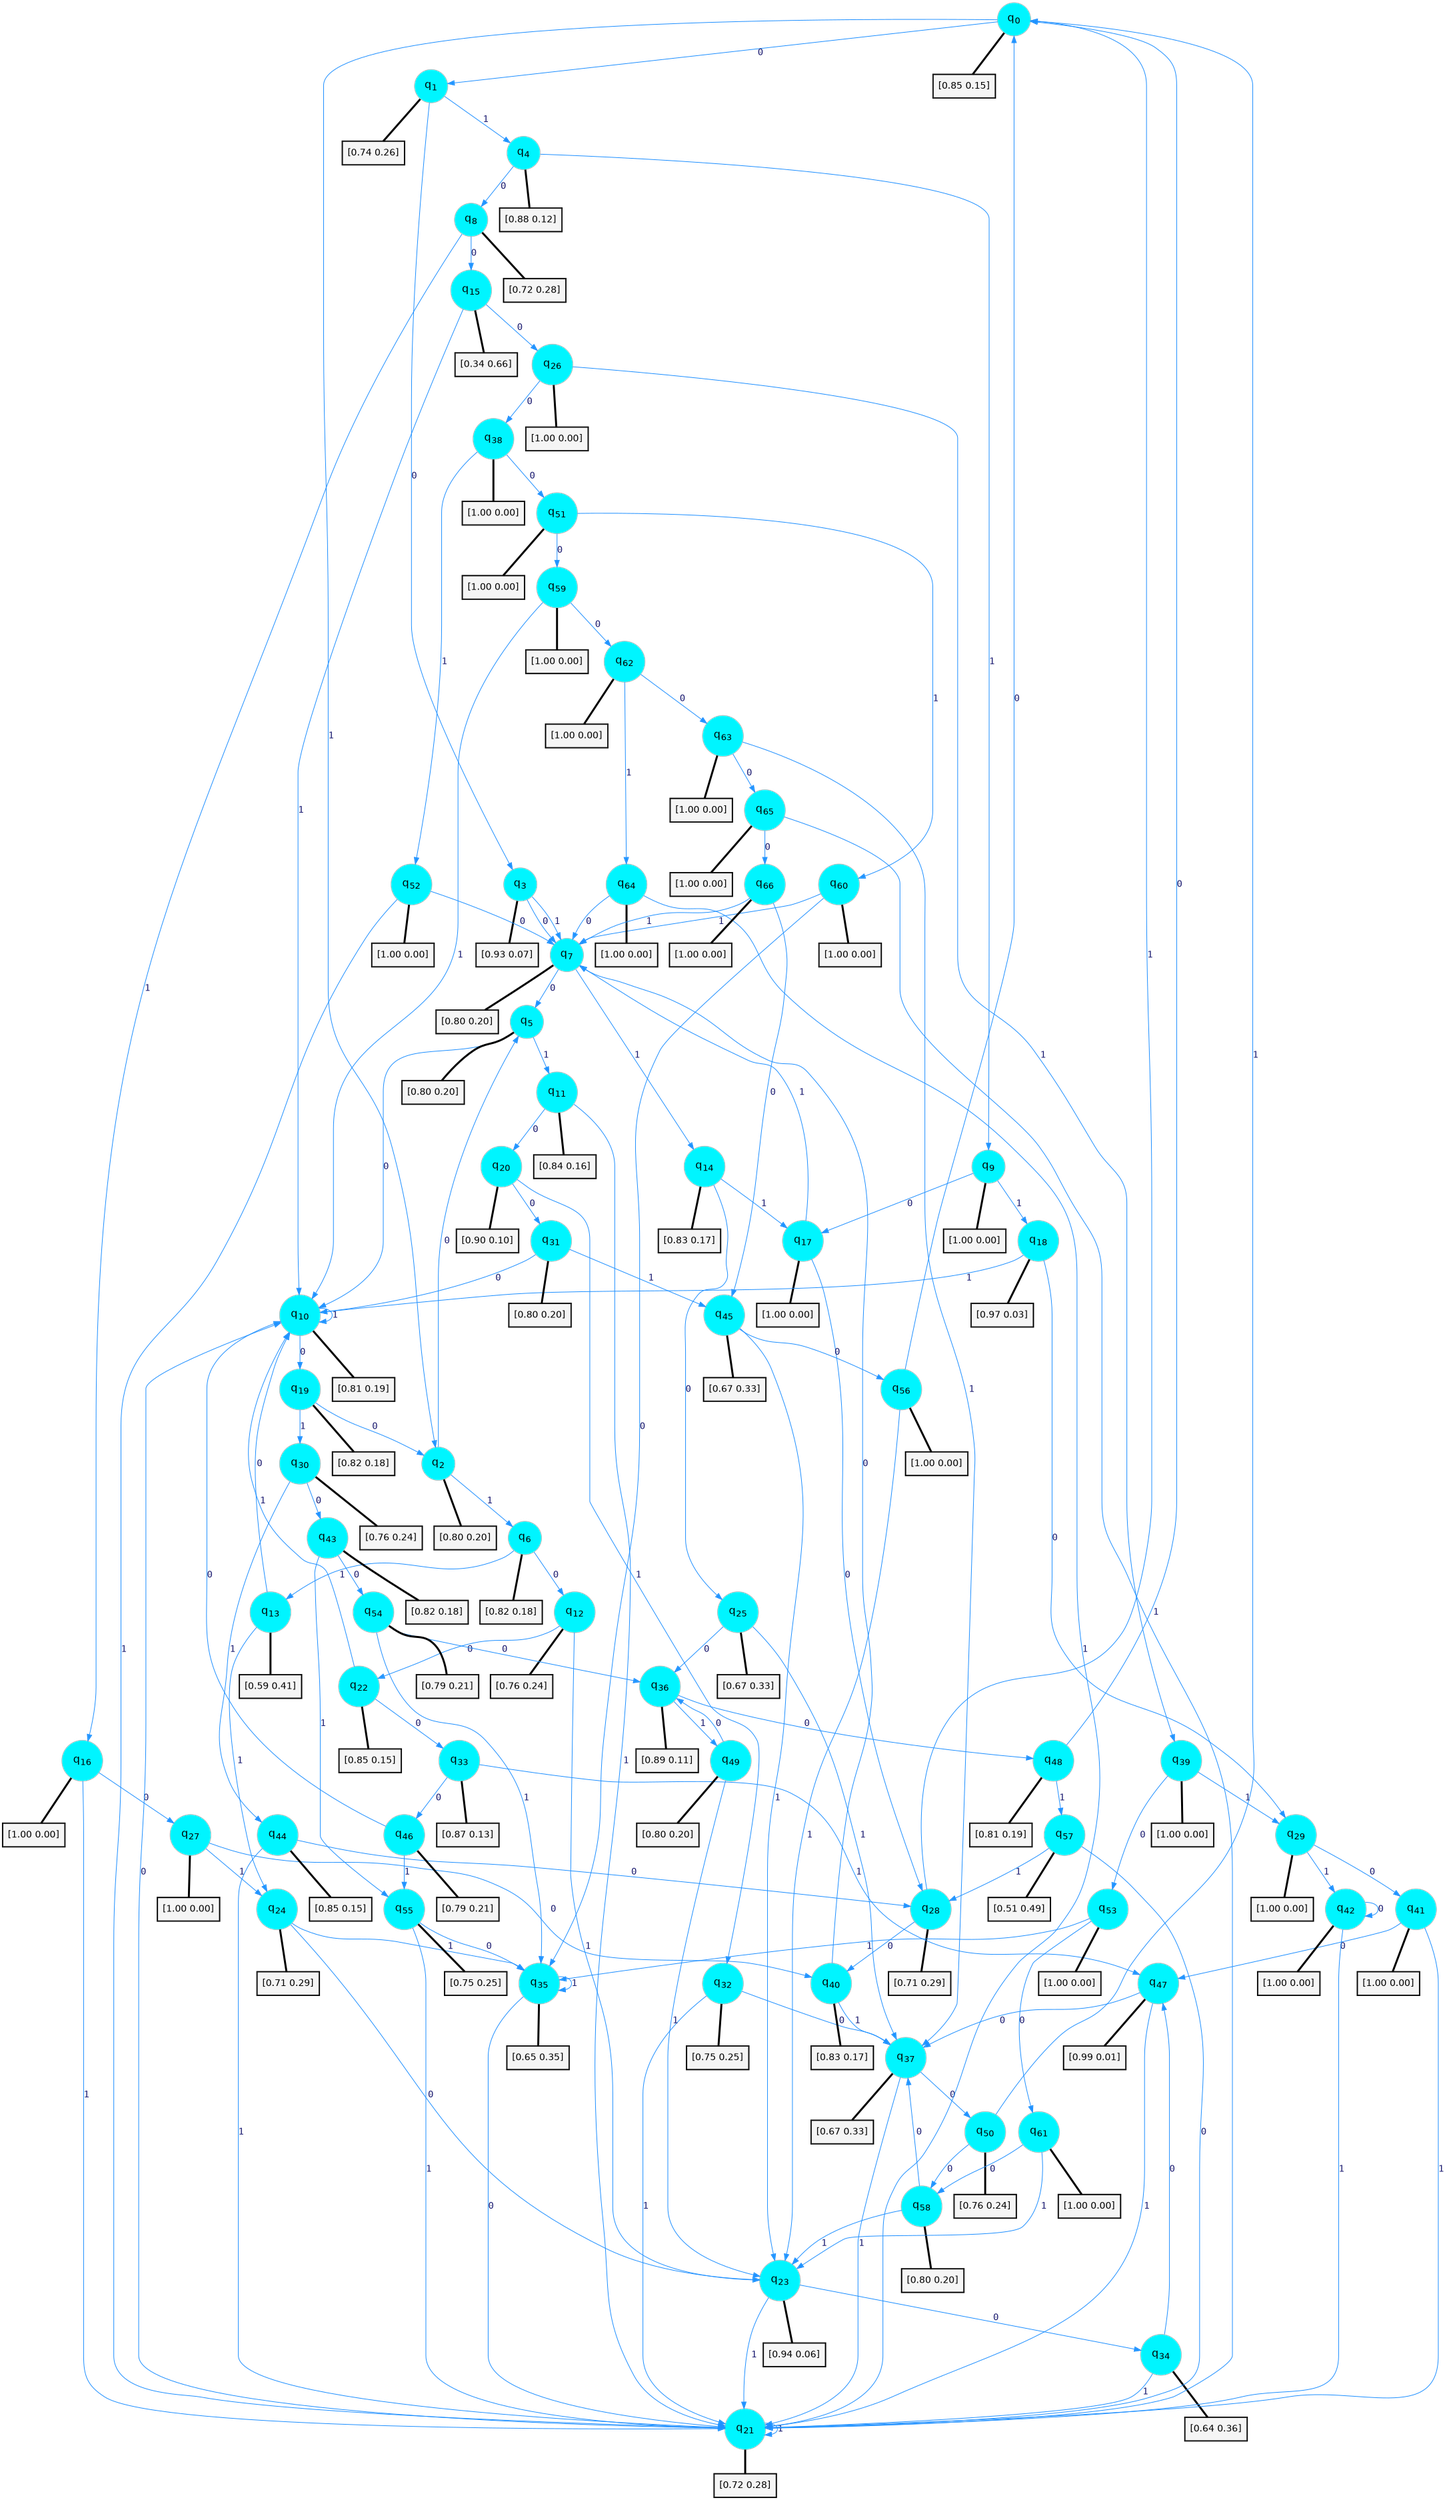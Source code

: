 digraph G {
graph [
bgcolor=transparent, dpi=300, rankdir=TD, size="40,25"];
node [
color=gray, fillcolor=turquoise1, fontcolor=black, fontname=Helvetica, fontsize=16, fontweight=bold, shape=circle, style=filled];
edge [
arrowsize=1, color=dodgerblue1, fontcolor=midnightblue, fontname=courier, fontweight=bold, penwidth=1, style=solid, weight=20];
0[label=<q<SUB>0</SUB>>];
1[label=<q<SUB>1</SUB>>];
2[label=<q<SUB>2</SUB>>];
3[label=<q<SUB>3</SUB>>];
4[label=<q<SUB>4</SUB>>];
5[label=<q<SUB>5</SUB>>];
6[label=<q<SUB>6</SUB>>];
7[label=<q<SUB>7</SUB>>];
8[label=<q<SUB>8</SUB>>];
9[label=<q<SUB>9</SUB>>];
10[label=<q<SUB>10</SUB>>];
11[label=<q<SUB>11</SUB>>];
12[label=<q<SUB>12</SUB>>];
13[label=<q<SUB>13</SUB>>];
14[label=<q<SUB>14</SUB>>];
15[label=<q<SUB>15</SUB>>];
16[label=<q<SUB>16</SUB>>];
17[label=<q<SUB>17</SUB>>];
18[label=<q<SUB>18</SUB>>];
19[label=<q<SUB>19</SUB>>];
20[label=<q<SUB>20</SUB>>];
21[label=<q<SUB>21</SUB>>];
22[label=<q<SUB>22</SUB>>];
23[label=<q<SUB>23</SUB>>];
24[label=<q<SUB>24</SUB>>];
25[label=<q<SUB>25</SUB>>];
26[label=<q<SUB>26</SUB>>];
27[label=<q<SUB>27</SUB>>];
28[label=<q<SUB>28</SUB>>];
29[label=<q<SUB>29</SUB>>];
30[label=<q<SUB>30</SUB>>];
31[label=<q<SUB>31</SUB>>];
32[label=<q<SUB>32</SUB>>];
33[label=<q<SUB>33</SUB>>];
34[label=<q<SUB>34</SUB>>];
35[label=<q<SUB>35</SUB>>];
36[label=<q<SUB>36</SUB>>];
37[label=<q<SUB>37</SUB>>];
38[label=<q<SUB>38</SUB>>];
39[label=<q<SUB>39</SUB>>];
40[label=<q<SUB>40</SUB>>];
41[label=<q<SUB>41</SUB>>];
42[label=<q<SUB>42</SUB>>];
43[label=<q<SUB>43</SUB>>];
44[label=<q<SUB>44</SUB>>];
45[label=<q<SUB>45</SUB>>];
46[label=<q<SUB>46</SUB>>];
47[label=<q<SUB>47</SUB>>];
48[label=<q<SUB>48</SUB>>];
49[label=<q<SUB>49</SUB>>];
50[label=<q<SUB>50</SUB>>];
51[label=<q<SUB>51</SUB>>];
52[label=<q<SUB>52</SUB>>];
53[label=<q<SUB>53</SUB>>];
54[label=<q<SUB>54</SUB>>];
55[label=<q<SUB>55</SUB>>];
56[label=<q<SUB>56</SUB>>];
57[label=<q<SUB>57</SUB>>];
58[label=<q<SUB>58</SUB>>];
59[label=<q<SUB>59</SUB>>];
60[label=<q<SUB>60</SUB>>];
61[label=<q<SUB>61</SUB>>];
62[label=<q<SUB>62</SUB>>];
63[label=<q<SUB>63</SUB>>];
64[label=<q<SUB>64</SUB>>];
65[label=<q<SUB>65</SUB>>];
66[label=<q<SUB>66</SUB>>];
67[label="[0.85 0.15]", shape=box,fontcolor=black, fontname=Helvetica, fontsize=14, penwidth=2, fillcolor=whitesmoke,color=black];
68[label="[0.74 0.26]", shape=box,fontcolor=black, fontname=Helvetica, fontsize=14, penwidth=2, fillcolor=whitesmoke,color=black];
69[label="[0.80 0.20]", shape=box,fontcolor=black, fontname=Helvetica, fontsize=14, penwidth=2, fillcolor=whitesmoke,color=black];
70[label="[0.93 0.07]", shape=box,fontcolor=black, fontname=Helvetica, fontsize=14, penwidth=2, fillcolor=whitesmoke,color=black];
71[label="[0.88 0.12]", shape=box,fontcolor=black, fontname=Helvetica, fontsize=14, penwidth=2, fillcolor=whitesmoke,color=black];
72[label="[0.80 0.20]", shape=box,fontcolor=black, fontname=Helvetica, fontsize=14, penwidth=2, fillcolor=whitesmoke,color=black];
73[label="[0.82 0.18]", shape=box,fontcolor=black, fontname=Helvetica, fontsize=14, penwidth=2, fillcolor=whitesmoke,color=black];
74[label="[0.80 0.20]", shape=box,fontcolor=black, fontname=Helvetica, fontsize=14, penwidth=2, fillcolor=whitesmoke,color=black];
75[label="[0.72 0.28]", shape=box,fontcolor=black, fontname=Helvetica, fontsize=14, penwidth=2, fillcolor=whitesmoke,color=black];
76[label="[1.00 0.00]", shape=box,fontcolor=black, fontname=Helvetica, fontsize=14, penwidth=2, fillcolor=whitesmoke,color=black];
77[label="[0.81 0.19]", shape=box,fontcolor=black, fontname=Helvetica, fontsize=14, penwidth=2, fillcolor=whitesmoke,color=black];
78[label="[0.84 0.16]", shape=box,fontcolor=black, fontname=Helvetica, fontsize=14, penwidth=2, fillcolor=whitesmoke,color=black];
79[label="[0.76 0.24]", shape=box,fontcolor=black, fontname=Helvetica, fontsize=14, penwidth=2, fillcolor=whitesmoke,color=black];
80[label="[0.59 0.41]", shape=box,fontcolor=black, fontname=Helvetica, fontsize=14, penwidth=2, fillcolor=whitesmoke,color=black];
81[label="[0.83 0.17]", shape=box,fontcolor=black, fontname=Helvetica, fontsize=14, penwidth=2, fillcolor=whitesmoke,color=black];
82[label="[0.34 0.66]", shape=box,fontcolor=black, fontname=Helvetica, fontsize=14, penwidth=2, fillcolor=whitesmoke,color=black];
83[label="[1.00 0.00]", shape=box,fontcolor=black, fontname=Helvetica, fontsize=14, penwidth=2, fillcolor=whitesmoke,color=black];
84[label="[1.00 0.00]", shape=box,fontcolor=black, fontname=Helvetica, fontsize=14, penwidth=2, fillcolor=whitesmoke,color=black];
85[label="[0.97 0.03]", shape=box,fontcolor=black, fontname=Helvetica, fontsize=14, penwidth=2, fillcolor=whitesmoke,color=black];
86[label="[0.82 0.18]", shape=box,fontcolor=black, fontname=Helvetica, fontsize=14, penwidth=2, fillcolor=whitesmoke,color=black];
87[label="[0.90 0.10]", shape=box,fontcolor=black, fontname=Helvetica, fontsize=14, penwidth=2, fillcolor=whitesmoke,color=black];
88[label="[0.72 0.28]", shape=box,fontcolor=black, fontname=Helvetica, fontsize=14, penwidth=2, fillcolor=whitesmoke,color=black];
89[label="[0.85 0.15]", shape=box,fontcolor=black, fontname=Helvetica, fontsize=14, penwidth=2, fillcolor=whitesmoke,color=black];
90[label="[0.94 0.06]", shape=box,fontcolor=black, fontname=Helvetica, fontsize=14, penwidth=2, fillcolor=whitesmoke,color=black];
91[label="[0.71 0.29]", shape=box,fontcolor=black, fontname=Helvetica, fontsize=14, penwidth=2, fillcolor=whitesmoke,color=black];
92[label="[0.67 0.33]", shape=box,fontcolor=black, fontname=Helvetica, fontsize=14, penwidth=2, fillcolor=whitesmoke,color=black];
93[label="[1.00 0.00]", shape=box,fontcolor=black, fontname=Helvetica, fontsize=14, penwidth=2, fillcolor=whitesmoke,color=black];
94[label="[1.00 0.00]", shape=box,fontcolor=black, fontname=Helvetica, fontsize=14, penwidth=2, fillcolor=whitesmoke,color=black];
95[label="[0.71 0.29]", shape=box,fontcolor=black, fontname=Helvetica, fontsize=14, penwidth=2, fillcolor=whitesmoke,color=black];
96[label="[1.00 0.00]", shape=box,fontcolor=black, fontname=Helvetica, fontsize=14, penwidth=2, fillcolor=whitesmoke,color=black];
97[label="[0.76 0.24]", shape=box,fontcolor=black, fontname=Helvetica, fontsize=14, penwidth=2, fillcolor=whitesmoke,color=black];
98[label="[0.80 0.20]", shape=box,fontcolor=black, fontname=Helvetica, fontsize=14, penwidth=2, fillcolor=whitesmoke,color=black];
99[label="[0.75 0.25]", shape=box,fontcolor=black, fontname=Helvetica, fontsize=14, penwidth=2, fillcolor=whitesmoke,color=black];
100[label="[0.87 0.13]", shape=box,fontcolor=black, fontname=Helvetica, fontsize=14, penwidth=2, fillcolor=whitesmoke,color=black];
101[label="[0.64 0.36]", shape=box,fontcolor=black, fontname=Helvetica, fontsize=14, penwidth=2, fillcolor=whitesmoke,color=black];
102[label="[0.65 0.35]", shape=box,fontcolor=black, fontname=Helvetica, fontsize=14, penwidth=2, fillcolor=whitesmoke,color=black];
103[label="[0.89 0.11]", shape=box,fontcolor=black, fontname=Helvetica, fontsize=14, penwidth=2, fillcolor=whitesmoke,color=black];
104[label="[0.67 0.33]", shape=box,fontcolor=black, fontname=Helvetica, fontsize=14, penwidth=2, fillcolor=whitesmoke,color=black];
105[label="[1.00 0.00]", shape=box,fontcolor=black, fontname=Helvetica, fontsize=14, penwidth=2, fillcolor=whitesmoke,color=black];
106[label="[1.00 0.00]", shape=box,fontcolor=black, fontname=Helvetica, fontsize=14, penwidth=2, fillcolor=whitesmoke,color=black];
107[label="[0.83 0.17]", shape=box,fontcolor=black, fontname=Helvetica, fontsize=14, penwidth=2, fillcolor=whitesmoke,color=black];
108[label="[1.00 0.00]", shape=box,fontcolor=black, fontname=Helvetica, fontsize=14, penwidth=2, fillcolor=whitesmoke,color=black];
109[label="[1.00 0.00]", shape=box,fontcolor=black, fontname=Helvetica, fontsize=14, penwidth=2, fillcolor=whitesmoke,color=black];
110[label="[0.82 0.18]", shape=box,fontcolor=black, fontname=Helvetica, fontsize=14, penwidth=2, fillcolor=whitesmoke,color=black];
111[label="[0.85 0.15]", shape=box,fontcolor=black, fontname=Helvetica, fontsize=14, penwidth=2, fillcolor=whitesmoke,color=black];
112[label="[0.67 0.33]", shape=box,fontcolor=black, fontname=Helvetica, fontsize=14, penwidth=2, fillcolor=whitesmoke,color=black];
113[label="[0.79 0.21]", shape=box,fontcolor=black, fontname=Helvetica, fontsize=14, penwidth=2, fillcolor=whitesmoke,color=black];
114[label="[0.99 0.01]", shape=box,fontcolor=black, fontname=Helvetica, fontsize=14, penwidth=2, fillcolor=whitesmoke,color=black];
115[label="[0.81 0.19]", shape=box,fontcolor=black, fontname=Helvetica, fontsize=14, penwidth=2, fillcolor=whitesmoke,color=black];
116[label="[0.80 0.20]", shape=box,fontcolor=black, fontname=Helvetica, fontsize=14, penwidth=2, fillcolor=whitesmoke,color=black];
117[label="[0.76 0.24]", shape=box,fontcolor=black, fontname=Helvetica, fontsize=14, penwidth=2, fillcolor=whitesmoke,color=black];
118[label="[1.00 0.00]", shape=box,fontcolor=black, fontname=Helvetica, fontsize=14, penwidth=2, fillcolor=whitesmoke,color=black];
119[label="[1.00 0.00]", shape=box,fontcolor=black, fontname=Helvetica, fontsize=14, penwidth=2, fillcolor=whitesmoke,color=black];
120[label="[1.00 0.00]", shape=box,fontcolor=black, fontname=Helvetica, fontsize=14, penwidth=2, fillcolor=whitesmoke,color=black];
121[label="[0.79 0.21]", shape=box,fontcolor=black, fontname=Helvetica, fontsize=14, penwidth=2, fillcolor=whitesmoke,color=black];
122[label="[0.75 0.25]", shape=box,fontcolor=black, fontname=Helvetica, fontsize=14, penwidth=2, fillcolor=whitesmoke,color=black];
123[label="[1.00 0.00]", shape=box,fontcolor=black, fontname=Helvetica, fontsize=14, penwidth=2, fillcolor=whitesmoke,color=black];
124[label="[0.51 0.49]", shape=box,fontcolor=black, fontname=Helvetica, fontsize=14, penwidth=2, fillcolor=whitesmoke,color=black];
125[label="[0.80 0.20]", shape=box,fontcolor=black, fontname=Helvetica, fontsize=14, penwidth=2, fillcolor=whitesmoke,color=black];
126[label="[1.00 0.00]", shape=box,fontcolor=black, fontname=Helvetica, fontsize=14, penwidth=2, fillcolor=whitesmoke,color=black];
127[label="[1.00 0.00]", shape=box,fontcolor=black, fontname=Helvetica, fontsize=14, penwidth=2, fillcolor=whitesmoke,color=black];
128[label="[1.00 0.00]", shape=box,fontcolor=black, fontname=Helvetica, fontsize=14, penwidth=2, fillcolor=whitesmoke,color=black];
129[label="[1.00 0.00]", shape=box,fontcolor=black, fontname=Helvetica, fontsize=14, penwidth=2, fillcolor=whitesmoke,color=black];
130[label="[1.00 0.00]", shape=box,fontcolor=black, fontname=Helvetica, fontsize=14, penwidth=2, fillcolor=whitesmoke,color=black];
131[label="[1.00 0.00]", shape=box,fontcolor=black, fontname=Helvetica, fontsize=14, penwidth=2, fillcolor=whitesmoke,color=black];
132[label="[1.00 0.00]", shape=box,fontcolor=black, fontname=Helvetica, fontsize=14, penwidth=2, fillcolor=whitesmoke,color=black];
133[label="[1.00 0.00]", shape=box,fontcolor=black, fontname=Helvetica, fontsize=14, penwidth=2, fillcolor=whitesmoke,color=black];
0->1 [label=0];
0->2 [label=1];
0->67 [arrowhead=none, penwidth=3,color=black];
1->3 [label=0];
1->4 [label=1];
1->68 [arrowhead=none, penwidth=3,color=black];
2->5 [label=0];
2->6 [label=1];
2->69 [arrowhead=none, penwidth=3,color=black];
3->7 [label=0];
3->7 [label=1];
3->70 [arrowhead=none, penwidth=3,color=black];
4->8 [label=0];
4->9 [label=1];
4->71 [arrowhead=none, penwidth=3,color=black];
5->10 [label=0];
5->11 [label=1];
5->72 [arrowhead=none, penwidth=3,color=black];
6->12 [label=0];
6->13 [label=1];
6->73 [arrowhead=none, penwidth=3,color=black];
7->5 [label=0];
7->14 [label=1];
7->74 [arrowhead=none, penwidth=3,color=black];
8->15 [label=0];
8->16 [label=1];
8->75 [arrowhead=none, penwidth=3,color=black];
9->17 [label=0];
9->18 [label=1];
9->76 [arrowhead=none, penwidth=3,color=black];
10->19 [label=0];
10->10 [label=1];
10->77 [arrowhead=none, penwidth=3,color=black];
11->20 [label=0];
11->21 [label=1];
11->78 [arrowhead=none, penwidth=3,color=black];
12->22 [label=0];
12->23 [label=1];
12->79 [arrowhead=none, penwidth=3,color=black];
13->10 [label=0];
13->24 [label=1];
13->80 [arrowhead=none, penwidth=3,color=black];
14->25 [label=0];
14->17 [label=1];
14->81 [arrowhead=none, penwidth=3,color=black];
15->26 [label=0];
15->10 [label=1];
15->82 [arrowhead=none, penwidth=3,color=black];
16->27 [label=0];
16->21 [label=1];
16->83 [arrowhead=none, penwidth=3,color=black];
17->28 [label=0];
17->7 [label=1];
17->84 [arrowhead=none, penwidth=3,color=black];
18->29 [label=0];
18->10 [label=1];
18->85 [arrowhead=none, penwidth=3,color=black];
19->2 [label=0];
19->30 [label=1];
19->86 [arrowhead=none, penwidth=3,color=black];
20->31 [label=0];
20->32 [label=1];
20->87 [arrowhead=none, penwidth=3,color=black];
21->10 [label=0];
21->21 [label=1];
21->88 [arrowhead=none, penwidth=3,color=black];
22->33 [label=0];
22->10 [label=1];
22->89 [arrowhead=none, penwidth=3,color=black];
23->34 [label=0];
23->21 [label=1];
23->90 [arrowhead=none, penwidth=3,color=black];
24->23 [label=0];
24->35 [label=1];
24->91 [arrowhead=none, penwidth=3,color=black];
25->36 [label=0];
25->37 [label=1];
25->92 [arrowhead=none, penwidth=3,color=black];
26->38 [label=0];
26->39 [label=1];
26->93 [arrowhead=none, penwidth=3,color=black];
27->40 [label=0];
27->24 [label=1];
27->94 [arrowhead=none, penwidth=3,color=black];
28->40 [label=0];
28->0 [label=1];
28->95 [arrowhead=none, penwidth=3,color=black];
29->41 [label=0];
29->42 [label=1];
29->96 [arrowhead=none, penwidth=3,color=black];
30->43 [label=0];
30->44 [label=1];
30->97 [arrowhead=none, penwidth=3,color=black];
31->10 [label=0];
31->45 [label=1];
31->98 [arrowhead=none, penwidth=3,color=black];
32->37 [label=0];
32->21 [label=1];
32->99 [arrowhead=none, penwidth=3,color=black];
33->46 [label=0];
33->47 [label=1];
33->100 [arrowhead=none, penwidth=3,color=black];
34->47 [label=0];
34->21 [label=1];
34->101 [arrowhead=none, penwidth=3,color=black];
35->21 [label=0];
35->35 [label=1];
35->102 [arrowhead=none, penwidth=3,color=black];
36->48 [label=0];
36->49 [label=1];
36->103 [arrowhead=none, penwidth=3,color=black];
37->50 [label=0];
37->21 [label=1];
37->104 [arrowhead=none, penwidth=3,color=black];
38->51 [label=0];
38->52 [label=1];
38->105 [arrowhead=none, penwidth=3,color=black];
39->53 [label=0];
39->29 [label=1];
39->106 [arrowhead=none, penwidth=3,color=black];
40->7 [label=0];
40->37 [label=1];
40->107 [arrowhead=none, penwidth=3,color=black];
41->47 [label=0];
41->21 [label=1];
41->108 [arrowhead=none, penwidth=3,color=black];
42->42 [label=0];
42->21 [label=1];
42->109 [arrowhead=none, penwidth=3,color=black];
43->54 [label=0];
43->55 [label=1];
43->110 [arrowhead=none, penwidth=3,color=black];
44->28 [label=0];
44->21 [label=1];
44->111 [arrowhead=none, penwidth=3,color=black];
45->56 [label=0];
45->23 [label=1];
45->112 [arrowhead=none, penwidth=3,color=black];
46->10 [label=0];
46->55 [label=1];
46->113 [arrowhead=none, penwidth=3,color=black];
47->37 [label=0];
47->21 [label=1];
47->114 [arrowhead=none, penwidth=3,color=black];
48->0 [label=0];
48->57 [label=1];
48->115 [arrowhead=none, penwidth=3,color=black];
49->36 [label=0];
49->23 [label=1];
49->116 [arrowhead=none, penwidth=3,color=black];
50->58 [label=0];
50->0 [label=1];
50->117 [arrowhead=none, penwidth=3,color=black];
51->59 [label=0];
51->60 [label=1];
51->118 [arrowhead=none, penwidth=3,color=black];
52->7 [label=0];
52->21 [label=1];
52->119 [arrowhead=none, penwidth=3,color=black];
53->61 [label=0];
53->35 [label=1];
53->120 [arrowhead=none, penwidth=3,color=black];
54->36 [label=0];
54->35 [label=1];
54->121 [arrowhead=none, penwidth=3,color=black];
55->35 [label=0];
55->21 [label=1];
55->122 [arrowhead=none, penwidth=3,color=black];
56->0 [label=0];
56->23 [label=1];
56->123 [arrowhead=none, penwidth=3,color=black];
57->21 [label=0];
57->28 [label=1];
57->124 [arrowhead=none, penwidth=3,color=black];
58->37 [label=0];
58->23 [label=1];
58->125 [arrowhead=none, penwidth=3,color=black];
59->62 [label=0];
59->10 [label=1];
59->126 [arrowhead=none, penwidth=3,color=black];
60->35 [label=0];
60->7 [label=1];
60->127 [arrowhead=none, penwidth=3,color=black];
61->58 [label=0];
61->23 [label=1];
61->128 [arrowhead=none, penwidth=3,color=black];
62->63 [label=0];
62->64 [label=1];
62->129 [arrowhead=none, penwidth=3,color=black];
63->65 [label=0];
63->37 [label=1];
63->130 [arrowhead=none, penwidth=3,color=black];
64->7 [label=0];
64->21 [label=1];
64->131 [arrowhead=none, penwidth=3,color=black];
65->66 [label=0];
65->21 [label=1];
65->132 [arrowhead=none, penwidth=3,color=black];
66->45 [label=0];
66->7 [label=1];
66->133 [arrowhead=none, penwidth=3,color=black];
}
